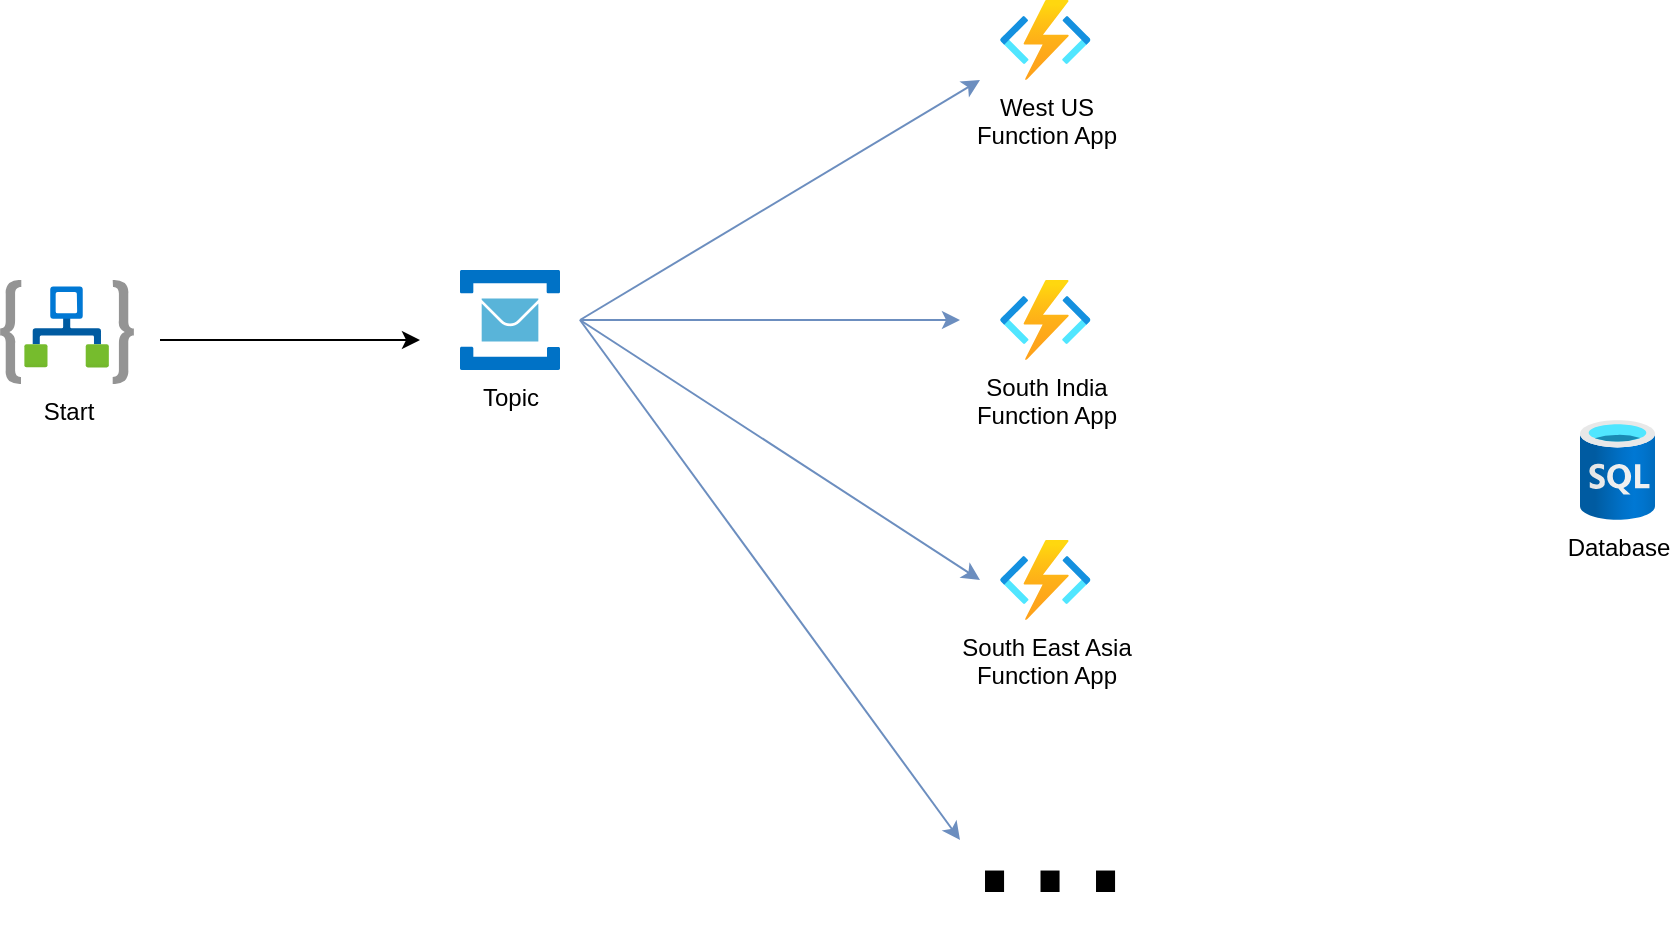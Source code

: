 <mxfile version="15.2.9" type="github"><diagram id="Udes7pFjX_VFzyWRX2HT" name="Page-1"><mxGraphModel dx="981" dy="532" grid="1" gridSize="10" guides="1" tooltips="1" connect="1" arrows="1" fold="1" page="1" pageScale="1" pageWidth="850" pageHeight="1100" math="0" shadow="0"><root><mxCell id="0"/><mxCell id="1" parent="0"/><mxCell id="p8Cqt3u7pMU4Z9kC4obO-3" value="West US&lt;br&gt;Function App" style="aspect=fixed;html=1;points=[];align=center;image;fontSize=12;image=img/lib/azure2/compute/Function_Apps.svg;" vertex="1" parent="1"><mxGeometry x="570" y="280" width="45.33" height="40" as="geometry"/></mxCell><mxCell id="p8Cqt3u7pMU4Z9kC4obO-4" value="South India&lt;br&gt;Function App" style="aspect=fixed;html=1;points=[];align=center;image;fontSize=12;image=img/lib/azure2/compute/Function_Apps.svg;" vertex="1" parent="1"><mxGeometry x="570" y="420" width="45.33" height="40" as="geometry"/></mxCell><mxCell id="p8Cqt3u7pMU4Z9kC4obO-5" value="South East Asia&lt;br&gt;Function App" style="aspect=fixed;html=1;points=[];align=center;image;fontSize=12;image=img/lib/azure2/compute/Function_Apps.svg;" vertex="1" parent="1"><mxGeometry x="570" y="550" width="45.33" height="40" as="geometry"/></mxCell><mxCell id="p8Cqt3u7pMU4Z9kC4obO-6" value="" style="endArrow=classic;html=1;fillColor=#dae8fc;strokeColor=#6c8ebf;" edge="1" parent="1"><mxGeometry width="50" height="50" relative="1" as="geometry"><mxPoint x="360" y="440" as="sourcePoint"/><mxPoint x="560" y="320" as="targetPoint"/></mxGeometry></mxCell><mxCell id="p8Cqt3u7pMU4Z9kC4obO-7" value="" style="endArrow=classic;html=1;fillColor=#dae8fc;strokeColor=#6c8ebf;" edge="1" parent="1"><mxGeometry width="50" height="50" relative="1" as="geometry"><mxPoint x="360" y="440" as="sourcePoint"/><mxPoint x="550" y="440" as="targetPoint"/></mxGeometry></mxCell><mxCell id="p8Cqt3u7pMU4Z9kC4obO-8" value="" style="endArrow=classic;html=1;fillColor=#dae8fc;strokeColor=#6c8ebf;" edge="1" parent="1"><mxGeometry width="50" height="50" relative="1" as="geometry"><mxPoint x="360" y="440" as="sourcePoint"/><mxPoint x="560" y="570" as="targetPoint"/></mxGeometry></mxCell><mxCell id="p8Cqt3u7pMU4Z9kC4obO-9" value="Database" style="aspect=fixed;html=1;points=[];align=center;image;fontSize=12;image=img/lib/azure2/databases/SQL_Database.svg;" vertex="1" parent="1"><mxGeometry x="860" y="490" width="37.5" height="50" as="geometry"/></mxCell><mxCell id="p8Cqt3u7pMU4Z9kC4obO-11" value="Topic" style="sketch=0;aspect=fixed;html=1;points=[];align=center;image;fontSize=12;image=img/lib/mscae/Service_Bus.svg;" vertex="1" parent="1"><mxGeometry x="300" y="415" width="50" height="50" as="geometry"/></mxCell><mxCell id="p8Cqt3u7pMU4Z9kC4obO-12" value="Start" style="aspect=fixed;html=1;points=[];align=center;image;fontSize=12;image=img/lib/azure2/integration/Logic_Apps.svg;" vertex="1" parent="1"><mxGeometry x="70" y="420" width="67" height="52" as="geometry"/></mxCell><mxCell id="p8Cqt3u7pMU4Z9kC4obO-13" value="" style="endArrow=classic;html=1;" edge="1" parent="1"><mxGeometry width="50" height="50" relative="1" as="geometry"><mxPoint x="150" y="450" as="sourcePoint"/><mxPoint x="280" y="450" as="targetPoint"/></mxGeometry></mxCell><mxCell id="p8Cqt3u7pMU4Z9kC4obO-14" value="..." style="text;html=1;strokeColor=none;fillColor=none;align=center;verticalAlign=middle;whiteSpace=wrap;rounded=0;fontSize=100;" vertex="1" parent="1"><mxGeometry x="575.33" y="680" width="40" height="20" as="geometry"/></mxCell><mxCell id="p8Cqt3u7pMU4Z9kC4obO-17" value="" style="endArrow=classic;html=1;fillColor=#dae8fc;strokeColor=#6c8ebf;" edge="1" parent="1"><mxGeometry width="50" height="50" relative="1" as="geometry"><mxPoint x="360" y="440" as="sourcePoint"/><mxPoint x="550" y="700" as="targetPoint"/></mxGeometry></mxCell></root></mxGraphModel></diagram></mxfile>